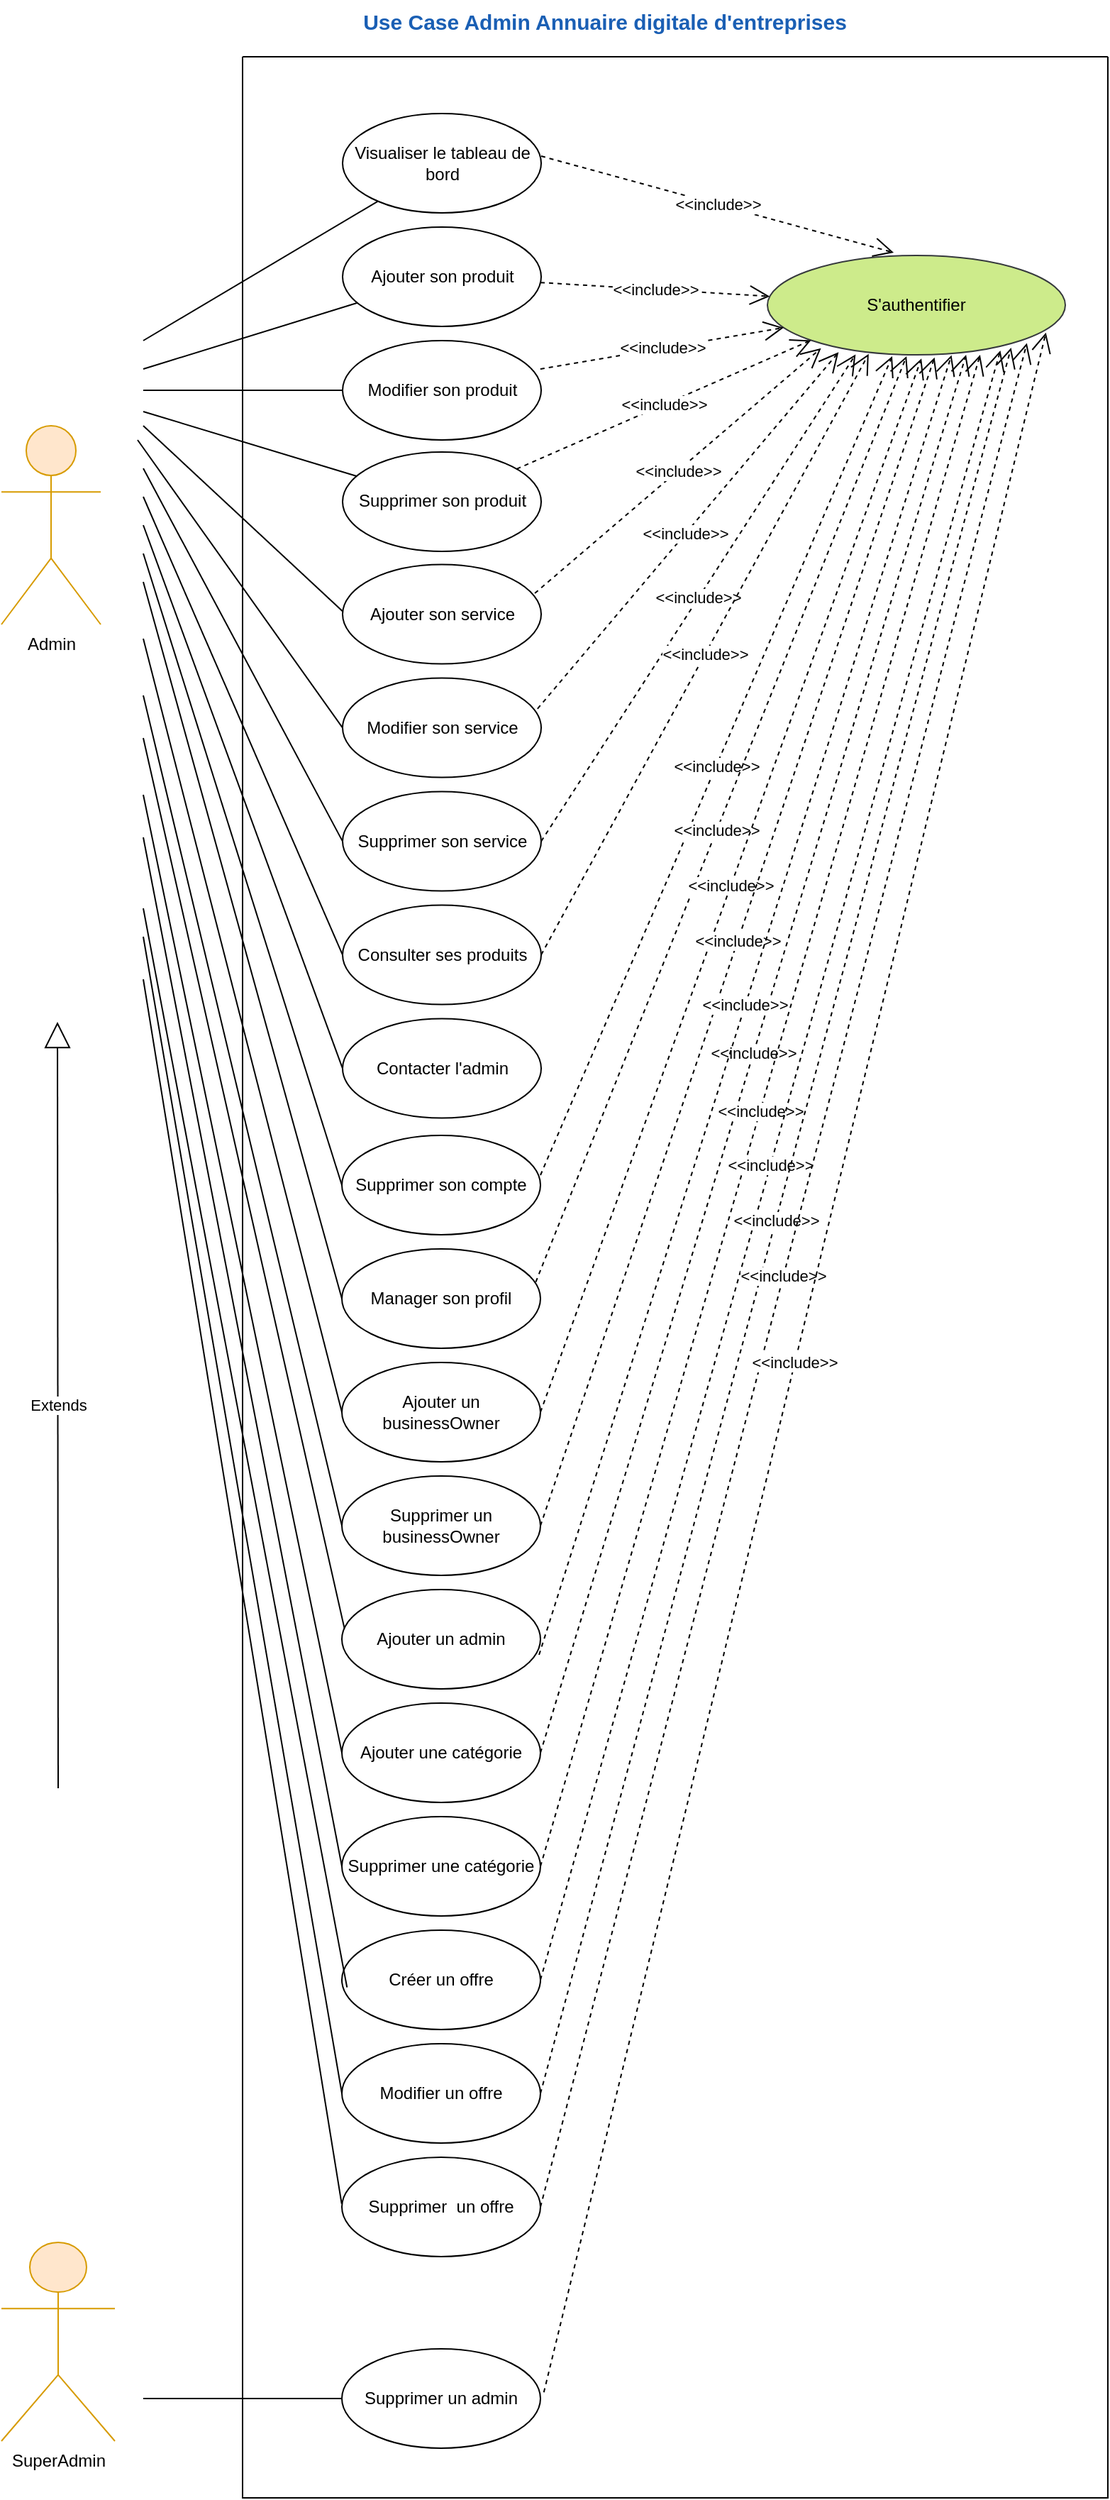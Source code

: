 <mxfile version="24.7.7">
  <diagram name="Page-1" id="bhGO4YqVL-GR8HQGPJSJ">
    <mxGraphModel dx="1413" dy="1891" grid="1" gridSize="10" guides="1" tooltips="1" connect="1" arrows="1" fold="1" page="1" pageScale="1" pageWidth="850" pageHeight="1100" math="0" shadow="0">
      <root>
        <mxCell id="0" />
        <mxCell id="1" parent="0" />
        <mxCell id="naTFx3P3gocJp3Rw6-RB-1" value="Admin" style="shape=umlActor;verticalLabelPosition=bottom;verticalAlign=top;html=1;outlineConnect=0;fillColor=#ffe6cc;strokeColor=#d79b00;" parent="1" vertex="1">
          <mxGeometry x="20" y="260" width="70" height="140" as="geometry" />
        </mxCell>
        <mxCell id="naTFx3P3gocJp3Rw6-RB-2" value="" style="swimlane;startSize=0;" parent="1" vertex="1">
          <mxGeometry x="190" width="610" height="1720" as="geometry" />
        </mxCell>
        <mxCell id="naTFx3P3gocJp3Rw6-RB-3" value="S&#39;authentifier" style="ellipse;whiteSpace=wrap;html=1;fillColor=#cdeb8b;strokeColor=#36393d;" parent="naTFx3P3gocJp3Rw6-RB-2" vertex="1">
          <mxGeometry x="370" y="140" width="210" height="70" as="geometry" />
        </mxCell>
        <mxCell id="naTFx3P3gocJp3Rw6-RB-4" value="&amp;lt;&amp;lt;include&amp;gt;&amp;gt;" style="endArrow=open;endSize=12;dashed=1;html=1;rounded=0;exitX=1;exitY=0.5;exitDx=0;exitDy=0;entryX=0.296;entryY=0.997;entryDx=0;entryDy=0;entryPerimeter=0;" parent="naTFx3P3gocJp3Rw6-RB-2" source="naTFx3P3gocJp3Rw6-RB-13" target="naTFx3P3gocJp3Rw6-RB-3" edge="1">
          <mxGeometry width="160" relative="1" as="geometry">
            <mxPoint x="235" y="71.89" as="sourcePoint" />
            <mxPoint x="454.578" y="178.113" as="targetPoint" />
          </mxGeometry>
        </mxCell>
        <mxCell id="naTFx3P3gocJp3Rw6-RB-5" value="&amp;lt;&amp;lt;include&amp;gt;&amp;gt;" style="endArrow=open;endSize=12;dashed=1;html=1;rounded=0;exitX=0.954;exitY=0.374;exitDx=0;exitDy=0;exitPerimeter=0;entryX=0.239;entryY=0.974;entryDx=0;entryDy=0;entryPerimeter=0;" parent="naTFx3P3gocJp3Rw6-RB-2" source="naTFx3P3gocJp3Rw6-RB-12" target="naTFx3P3gocJp3Rw6-RB-3" edge="1">
          <mxGeometry width="160" relative="1" as="geometry">
            <mxPoint x="170" y="133.5" as="sourcePoint" />
            <mxPoint x="390" y="240" as="targetPoint" />
          </mxGeometry>
        </mxCell>
        <mxCell id="naTFx3P3gocJp3Rw6-RB-6" value="&amp;lt;&amp;lt;include&amp;gt;&amp;gt;" style="endArrow=open;endSize=12;dashed=1;html=1;rounded=0;exitX=0.968;exitY=0.289;exitDx=0;exitDy=0;exitPerimeter=0;entryX=0.18;entryY=0.934;entryDx=0;entryDy=0;entryPerimeter=0;" parent="naTFx3P3gocJp3Rw6-RB-2" source="naTFx3P3gocJp3Rw6-RB-11" target="naTFx3P3gocJp3Rw6-RB-3" edge="1">
          <mxGeometry width="160" relative="1" as="geometry">
            <mxPoint x="190" y="350" as="sourcePoint" />
            <mxPoint x="390" y="466.5" as="targetPoint" />
          </mxGeometry>
        </mxCell>
        <mxCell id="naTFx3P3gocJp3Rw6-RB-7" value="Ajouter son produit" style="ellipse;whiteSpace=wrap;html=1;" parent="naTFx3P3gocJp3Rw6-RB-2" vertex="1">
          <mxGeometry x="70.5" y="120" width="140" height="70" as="geometry" />
        </mxCell>
        <mxCell id="naTFx3P3gocJp3Rw6-RB-8" value="Modifier son produit" style="ellipse;whiteSpace=wrap;html=1;" parent="naTFx3P3gocJp3Rw6-RB-2" vertex="1">
          <mxGeometry x="70.5" y="200" width="140" height="70" as="geometry" />
        </mxCell>
        <mxCell id="naTFx3P3gocJp3Rw6-RB-9" value="Visualiser le tableau de bord" style="ellipse;whiteSpace=wrap;html=1;" parent="naTFx3P3gocJp3Rw6-RB-2" vertex="1">
          <mxGeometry x="70.5" y="40" width="140" height="70" as="geometry" />
        </mxCell>
        <mxCell id="naTFx3P3gocJp3Rw6-RB-10" value="&lt;div&gt;Supprimer son produit&lt;/div&gt;" style="ellipse;whiteSpace=wrap;html=1;" parent="naTFx3P3gocJp3Rw6-RB-2" vertex="1">
          <mxGeometry x="70.5" y="278.45" width="140" height="70" as="geometry" />
        </mxCell>
        <mxCell id="naTFx3P3gocJp3Rw6-RB-11" value="Ajouter&amp;nbsp;son service" style="ellipse;whiteSpace=wrap;html=1;" parent="naTFx3P3gocJp3Rw6-RB-2" vertex="1">
          <mxGeometry x="70.5" y="357.8" width="140" height="70" as="geometry" />
        </mxCell>
        <mxCell id="naTFx3P3gocJp3Rw6-RB-12" value="Modifier son service" style="ellipse;whiteSpace=wrap;html=1;" parent="naTFx3P3gocJp3Rw6-RB-2" vertex="1">
          <mxGeometry x="70.5" y="437.8" width="140" height="70" as="geometry" />
        </mxCell>
        <mxCell id="naTFx3P3gocJp3Rw6-RB-13" value="Supprimer son service" style="ellipse;whiteSpace=wrap;html=1;" parent="naTFx3P3gocJp3Rw6-RB-2" vertex="1">
          <mxGeometry x="70.5" y="517.8" width="140" height="70" as="geometry" />
        </mxCell>
        <mxCell id="naTFx3P3gocJp3Rw6-RB-14" value="Consulter ses produits" style="ellipse;whiteSpace=wrap;html=1;" parent="naTFx3P3gocJp3Rw6-RB-2" vertex="1">
          <mxGeometry x="70.5" y="597.8" width="140" height="70" as="geometry" />
        </mxCell>
        <mxCell id="naTFx3P3gocJp3Rw6-RB-15" value="Contacter l&#39;admin" style="ellipse;whiteSpace=wrap;html=1;" parent="naTFx3P3gocJp3Rw6-RB-2" vertex="1">
          <mxGeometry x="70.5" y="677.8" width="140" height="70" as="geometry" />
        </mxCell>
        <mxCell id="naTFx3P3gocJp3Rw6-RB-16" value="" style="endArrow=none;html=1;rounded=0;entryX=0;entryY=0.5;entryDx=0;entryDy=0;" parent="naTFx3P3gocJp3Rw6-RB-2" edge="1">
          <mxGeometry relative="1" as="geometry">
            <mxPoint x="-70" y="310" as="sourcePoint" />
            <mxPoint x="70.5" y="632.8" as="targetPoint" />
          </mxGeometry>
        </mxCell>
        <mxCell id="naTFx3P3gocJp3Rw6-RB-17" value="" style="endArrow=none;html=1;rounded=0;entryX=0;entryY=0.5;entryDx=0;entryDy=0;" parent="naTFx3P3gocJp3Rw6-RB-2" edge="1">
          <mxGeometry relative="1" as="geometry">
            <mxPoint x="-70" y="330" as="sourcePoint" />
            <mxPoint x="70.5" y="712.8" as="targetPoint" />
          </mxGeometry>
        </mxCell>
        <mxCell id="naTFx3P3gocJp3Rw6-RB-18" value="" style="endArrow=none;html=1;rounded=0;entryX=0;entryY=0.5;entryDx=0;entryDy=0;" parent="naTFx3P3gocJp3Rw6-RB-2" edge="1">
          <mxGeometry relative="1" as="geometry">
            <mxPoint x="-74" y="270" as="sourcePoint" />
            <mxPoint x="70.5" y="472.8" as="targetPoint" />
          </mxGeometry>
        </mxCell>
        <mxCell id="naTFx3P3gocJp3Rw6-RB-19" value="" style="endArrow=none;html=1;rounded=0;entryX=0;entryY=0.5;entryDx=0;entryDy=0;" parent="naTFx3P3gocJp3Rw6-RB-2" edge="1">
          <mxGeometry relative="1" as="geometry">
            <mxPoint x="-70" y="290" as="sourcePoint" />
            <mxPoint x="70.5" y="552.8" as="targetPoint" />
          </mxGeometry>
        </mxCell>
        <mxCell id="naTFx3P3gocJp3Rw6-RB-20" value="" style="endArrow=none;html=1;rounded=0;" parent="naTFx3P3gocJp3Rw6-RB-2" edge="1">
          <mxGeometry relative="1" as="geometry">
            <mxPoint x="-70" y="260" as="sourcePoint" />
            <mxPoint x="70.693" y="390.853" as="targetPoint" />
          </mxGeometry>
        </mxCell>
        <mxCell id="naTFx3P3gocJp3Rw6-RB-21" value="" style="endArrow=none;html=1;rounded=0;" parent="naTFx3P3gocJp3Rw6-RB-2" target="naTFx3P3gocJp3Rw6-RB-10" edge="1">
          <mxGeometry relative="1" as="geometry">
            <mxPoint x="-70" y="250" as="sourcePoint" />
            <mxPoint x="78.819" y="329.999" as="targetPoint" />
          </mxGeometry>
        </mxCell>
        <mxCell id="naTFx3P3gocJp3Rw6-RB-22" value="" style="endArrow=none;html=1;rounded=0;" parent="naTFx3P3gocJp3Rw6-RB-2" target="naTFx3P3gocJp3Rw6-RB-9" edge="1">
          <mxGeometry relative="1" as="geometry">
            <mxPoint x="-70" y="200" as="sourcePoint" />
            <mxPoint x="63.319" y="135.779" as="targetPoint" />
          </mxGeometry>
        </mxCell>
        <mxCell id="naTFx3P3gocJp3Rw6-RB-23" value="Supprimer&amp;nbsp;son compte" style="ellipse;whiteSpace=wrap;html=1;" parent="naTFx3P3gocJp3Rw6-RB-2" vertex="1">
          <mxGeometry x="70" y="760" width="140" height="70" as="geometry" />
        </mxCell>
        <mxCell id="naTFx3P3gocJp3Rw6-RB-24" value="&amp;lt;&amp;lt;include&amp;gt;&amp;gt;" style="endArrow=open;endSize=12;dashed=1;html=1;rounded=0;exitX=1;exitY=0.4;exitDx=0;exitDy=0;exitPerimeter=0;entryX=0.419;entryY=1.014;entryDx=0;entryDy=0;entryPerimeter=0;" parent="naTFx3P3gocJp3Rw6-RB-2" source="naTFx3P3gocJp3Rw6-RB-23" target="naTFx3P3gocJp3Rw6-RB-3" edge="1">
          <mxGeometry width="160" relative="1" as="geometry">
            <mxPoint x="170" y="522" as="sourcePoint" />
            <mxPoint x="384" y="290" as="targetPoint" />
          </mxGeometry>
        </mxCell>
        <mxCell id="naTFx3P3gocJp3Rw6-RB-25" value="&amp;lt;&amp;lt;include&amp;gt;&amp;gt;" style="endArrow=open;endSize=12;dashed=1;html=1;rounded=0;entryX=0;entryY=1;entryDx=0;entryDy=0;" parent="naTFx3P3gocJp3Rw6-RB-2" source="naTFx3P3gocJp3Rw6-RB-10" target="naTFx3P3gocJp3Rw6-RB-3" edge="1">
          <mxGeometry width="160" relative="1" as="geometry">
            <mxPoint x="216" y="388" as="sourcePoint" />
            <mxPoint x="415" y="215" as="targetPoint" />
          </mxGeometry>
        </mxCell>
        <mxCell id="naTFx3P3gocJp3Rw6-RB-26" value="&amp;lt;&amp;lt;include&amp;gt;&amp;gt;" style="endArrow=open;endSize=12;dashed=1;html=1;rounded=0;exitX=0.996;exitY=0.286;exitDx=0;exitDy=0;exitPerimeter=0;" parent="naTFx3P3gocJp3Rw6-RB-2" source="naTFx3P3gocJp3Rw6-RB-8" target="naTFx3P3gocJp3Rw6-RB-3" edge="1">
          <mxGeometry width="160" relative="1" as="geometry">
            <mxPoint x="220" y="220" as="sourcePoint" />
            <mxPoint x="389" y="140" as="targetPoint" />
          </mxGeometry>
        </mxCell>
        <mxCell id="naTFx3P3gocJp3Rw6-RB-27" value="&amp;lt;&amp;lt;include&amp;gt;&amp;gt;" style="endArrow=open;endSize=12;dashed=1;html=1;rounded=0;" parent="naTFx3P3gocJp3Rw6-RB-2" source="naTFx3P3gocJp3Rw6-RB-7" target="naTFx3P3gocJp3Rw6-RB-3" edge="1">
          <mxGeometry width="160" relative="1" as="geometry">
            <mxPoint x="250" y="172" as="sourcePoint" />
            <mxPoint x="415" y="140" as="targetPoint" />
          </mxGeometry>
        </mxCell>
        <mxCell id="naTFx3P3gocJp3Rw6-RB-38" value="Ajouter une catégorie" style="ellipse;whiteSpace=wrap;html=1;" parent="naTFx3P3gocJp3Rw6-RB-2" vertex="1">
          <mxGeometry x="70" y="1160" width="140" height="70" as="geometry" />
        </mxCell>
        <mxCell id="naTFx3P3gocJp3Rw6-RB-46" value="" style="endArrow=none;html=1;rounded=0;entryX=0;entryY=0.5;entryDx=0;entryDy=0;" parent="naTFx3P3gocJp3Rw6-RB-2" target="naTFx3P3gocJp3Rw6-RB-35" edge="1">
          <mxGeometry relative="1" as="geometry">
            <mxPoint x="-70" y="410" as="sourcePoint" />
            <mxPoint x="70" y="965.3" as="targetPoint" />
          </mxGeometry>
        </mxCell>
        <mxCell id="naTFx3P3gocJp3Rw6-RB-45" value="" style="endArrow=none;html=1;rounded=0;entryX=0;entryY=0.5;entryDx=0;entryDy=0;" parent="naTFx3P3gocJp3Rw6-RB-2" target="naTFx3P3gocJp3Rw6-RB-36" edge="1">
          <mxGeometry relative="1" as="geometry">
            <mxPoint x="-70" y="450" as="sourcePoint" />
            <mxPoint x="50" y="1042.5" as="targetPoint" />
          </mxGeometry>
        </mxCell>
        <mxCell id="naTFx3P3gocJp3Rw6-RB-44" value="" style="endArrow=none;html=1;rounded=0;entryX=0.043;entryY=0.657;entryDx=0;entryDy=0;entryPerimeter=0;" parent="naTFx3P3gocJp3Rw6-RB-2" target="naTFx3P3gocJp3Rw6-RB-37" edge="1">
          <mxGeometry relative="1" as="geometry">
            <mxPoint x="-70" y="480" as="sourcePoint" />
            <mxPoint x="70.5" y="1115" as="targetPoint" />
          </mxGeometry>
        </mxCell>
        <mxCell id="naTFx3P3gocJp3Rw6-RB-43" value="" style="endArrow=none;html=1;rounded=0;entryX=0;entryY=0.5;entryDx=0;entryDy=0;" parent="naTFx3P3gocJp3Rw6-RB-2" target="naTFx3P3gocJp3Rw6-RB-38" edge="1">
          <mxGeometry relative="1" as="geometry">
            <mxPoint x="-70" y="520" as="sourcePoint" />
            <mxPoint x="70.5" y="1205" as="targetPoint" />
          </mxGeometry>
        </mxCell>
        <mxCell id="naTFx3P3gocJp3Rw6-RB-47" value="&amp;lt;&amp;lt;include&amp;gt;&amp;gt;" style="endArrow=open;endSize=12;dashed=1;html=1;rounded=0;entryX=0.467;entryY=1.014;entryDx=0;entryDy=0;entryPerimeter=0;" parent="naTFx3P3gocJp3Rw6-RB-2" target="naTFx3P3gocJp3Rw6-RB-3" edge="1">
          <mxGeometry width="160" relative="1" as="geometry">
            <mxPoint x="200" y="880" as="sourcePoint" />
            <mxPoint x="460" y="290" as="targetPoint" />
          </mxGeometry>
        </mxCell>
        <mxCell id="naTFx3P3gocJp3Rw6-RB-32" value="&amp;lt;&amp;lt;include&amp;gt;&amp;gt;" style="endArrow=open;endSize=12;dashed=1;html=1;rounded=0;exitX=1;exitY=0.5;exitDx=0;exitDy=0;entryX=0.34;entryY=0.991;entryDx=0;entryDy=0;entryPerimeter=0;" parent="naTFx3P3gocJp3Rw6-RB-2" source="naTFx3P3gocJp3Rw6-RB-14" target="naTFx3P3gocJp3Rw6-RB-3" edge="1">
          <mxGeometry width="160" relative="1" as="geometry">
            <mxPoint x="221" y="563" as="sourcePoint" />
            <mxPoint x="430" y="218" as="targetPoint" />
          </mxGeometry>
        </mxCell>
        <mxCell id="naTFx3P3gocJp3Rw6-RB-52" value="&amp;lt;&amp;lt;include&amp;gt;&amp;gt;" style="endArrow=open;endSize=12;dashed=1;html=1;rounded=0;exitX=1;exitY=0.5;exitDx=0;exitDy=0;entryX=0.667;entryY=1;entryDx=0;entryDy=0;entryPerimeter=0;" parent="naTFx3P3gocJp3Rw6-RB-2" source="naTFx3P3gocJp3Rw6-RB-38" target="naTFx3P3gocJp3Rw6-RB-3" edge="1">
          <mxGeometry width="160" relative="1" as="geometry">
            <mxPoint x="219" y="1136" as="sourcePoint" />
            <mxPoint x="499" y="210" as="targetPoint" />
          </mxGeometry>
        </mxCell>
        <mxCell id="naTFx3P3gocJp3Rw6-RB-67" value="" style="endArrow=none;html=1;edgeStyle=orthogonalEdgeStyle;rounded=0;" parent="naTFx3P3gocJp3Rw6-RB-2" edge="1">
          <mxGeometry relative="1" as="geometry">
            <mxPoint x="-70" y="1650" as="sourcePoint" />
            <mxPoint x="70" y="1650" as="targetPoint" />
          </mxGeometry>
        </mxCell>
        <mxCell id="MQpW_G7_j-WZOAsa5cIW-1" value="&amp;lt;&amp;lt;include&amp;gt;&amp;gt;" style="endArrow=open;endSize=12;dashed=1;html=1;rounded=0;entryX=0.424;entryY=-0.029;entryDx=0;entryDy=0;entryPerimeter=0;" edge="1" parent="naTFx3P3gocJp3Rw6-RB-2" target="naTFx3P3gocJp3Rw6-RB-3">
          <mxGeometry width="160" relative="1" as="geometry">
            <mxPoint x="210.5" y="70" as="sourcePoint" />
            <mxPoint x="372.5" y="80" as="targetPoint" />
          </mxGeometry>
        </mxCell>
        <mxCell id="naTFx3P3gocJp3Rw6-RB-28" value="&lt;b&gt;&lt;font style=&quot;font-size: 15px;&quot; color=&quot;#1a5fb4&quot;&gt;Use Case Admin Annuaire digitale d&#39;entreprises&lt;/font&gt;&lt;/b&gt;" style="text;html=1;align=center;verticalAlign=middle;resizable=0;points=[];autosize=1;strokeColor=none;fillColor=none;" parent="1" vertex="1">
          <mxGeometry x="260" y="-40" width="370" height="30" as="geometry" />
        </mxCell>
        <mxCell id="naTFx3P3gocJp3Rw6-RB-29" value="" style="endArrow=none;html=1;rounded=0;entryX=0;entryY=0.5;entryDx=0;entryDy=0;" parent="1" target="naTFx3P3gocJp3Rw6-RB-23" edge="1">
          <mxGeometry relative="1" as="geometry">
            <mxPoint x="120" y="350" as="sourcePoint" />
            <mxPoint x="260.5" y="801.55" as="targetPoint" />
          </mxGeometry>
        </mxCell>
        <mxCell id="naTFx3P3gocJp3Rw6-RB-30" value="" style="endArrow=none;html=1;rounded=0;" parent="1" target="naTFx3P3gocJp3Rw6-RB-7" edge="1">
          <mxGeometry relative="1" as="geometry">
            <mxPoint x="120" y="220" as="sourcePoint" />
            <mxPoint x="288" y="108" as="targetPoint" />
          </mxGeometry>
        </mxCell>
        <mxCell id="naTFx3P3gocJp3Rw6-RB-31" value="" style="endArrow=none;html=1;rounded=0;" parent="1" target="naTFx3P3gocJp3Rw6-RB-8" edge="1">
          <mxGeometry relative="1" as="geometry">
            <mxPoint x="120" y="235" as="sourcePoint" />
            <mxPoint x="278" y="181" as="targetPoint" />
          </mxGeometry>
        </mxCell>
        <mxCell id="naTFx3P3gocJp3Rw6-RB-33" value="Manager son profil" style="ellipse;whiteSpace=wrap;html=1;" parent="1" vertex="1">
          <mxGeometry x="260" y="840" width="140" height="70" as="geometry" />
        </mxCell>
        <mxCell id="naTFx3P3gocJp3Rw6-RB-34" value="" style="endArrow=none;html=1;rounded=0;entryX=0;entryY=0.5;entryDx=0;entryDy=0;" parent="1" target="naTFx3P3gocJp3Rw6-RB-33" edge="1">
          <mxGeometry relative="1" as="geometry">
            <mxPoint x="120" y="370" as="sourcePoint" />
            <mxPoint x="270" y="805" as="targetPoint" />
          </mxGeometry>
        </mxCell>
        <mxCell id="naTFx3P3gocJp3Rw6-RB-35" value="Ajouter un businessOwner" style="ellipse;whiteSpace=wrap;html=1;" parent="1" vertex="1">
          <mxGeometry x="260" y="920" width="140" height="70" as="geometry" />
        </mxCell>
        <mxCell id="naTFx3P3gocJp3Rw6-RB-36" value="Supprimer un businessOwner" style="ellipse;whiteSpace=wrap;html=1;" parent="1" vertex="1">
          <mxGeometry x="260" y="1000" width="140" height="70" as="geometry" />
        </mxCell>
        <mxCell id="naTFx3P3gocJp3Rw6-RB-37" value="Ajouter un admin" style="ellipse;whiteSpace=wrap;html=1;" parent="1" vertex="1">
          <mxGeometry x="260" y="1080" width="140" height="70" as="geometry" />
        </mxCell>
        <mxCell id="naTFx3P3gocJp3Rw6-RB-39" value="Supprimer une catégorie" style="ellipse;whiteSpace=wrap;html=1;" parent="1" vertex="1">
          <mxGeometry x="260" y="1240" width="140" height="70" as="geometry" />
        </mxCell>
        <mxCell id="naTFx3P3gocJp3Rw6-RB-40" value="Créer un offre" style="ellipse;whiteSpace=wrap;html=1;" parent="1" vertex="1">
          <mxGeometry x="260" y="1320" width="140" height="70" as="geometry" />
        </mxCell>
        <mxCell id="naTFx3P3gocJp3Rw6-RB-41" value="Modifier un offre" style="ellipse;whiteSpace=wrap;html=1;" parent="1" vertex="1">
          <mxGeometry x="260" y="1400" width="140" height="70" as="geometry" />
        </mxCell>
        <mxCell id="naTFx3P3gocJp3Rw6-RB-42" value="Supprimer&amp;nbsp; un offre" style="ellipse;whiteSpace=wrap;html=1;" parent="1" vertex="1">
          <mxGeometry x="260" y="1480" width="140" height="70" as="geometry" />
        </mxCell>
        <mxCell id="naTFx3P3gocJp3Rw6-RB-49" value="&amp;lt;&amp;lt;include&amp;gt;&amp;gt;" style="endArrow=open;endSize=12;dashed=1;html=1;rounded=0;entryX=0.517;entryY=1.037;entryDx=0;entryDy=0;entryPerimeter=0;exitX=1;exitY=0.5;exitDx=0;exitDy=0;" parent="1" source="naTFx3P3gocJp3Rw6-RB-35" target="naTFx3P3gocJp3Rw6-RB-3" edge="1">
          <mxGeometry width="160" relative="1" as="geometry">
            <mxPoint x="430" y="818" as="sourcePoint" />
            <mxPoint x="680" y="237" as="targetPoint" />
          </mxGeometry>
        </mxCell>
        <mxCell id="naTFx3P3gocJp3Rw6-RB-48" value="&amp;lt;&amp;lt;include&amp;gt;&amp;gt;" style="endArrow=open;endSize=12;dashed=1;html=1;rounded=0;exitX=1;exitY=0.5;exitDx=0;exitDy=0;entryX=0.561;entryY=1.026;entryDx=0;entryDy=0;entryPerimeter=0;" parent="1" source="naTFx3P3gocJp3Rw6-RB-36" target="naTFx3P3gocJp3Rw6-RB-3" edge="1">
          <mxGeometry width="160" relative="1" as="geometry">
            <mxPoint x="390" y="1051" as="sourcePoint" />
            <mxPoint x="640" y="470" as="targetPoint" />
          </mxGeometry>
        </mxCell>
        <mxCell id="naTFx3P3gocJp3Rw6-RB-50" value="&amp;lt;&amp;lt;include&amp;gt;&amp;gt;" style="endArrow=open;endSize=12;dashed=1;html=1;rounded=0;exitX=0.993;exitY=0.657;exitDx=0;exitDy=0;exitPerimeter=0;entryX=0.618;entryY=1.003;entryDx=0;entryDy=0;entryPerimeter=0;" parent="1" source="naTFx3P3gocJp3Rw6-RB-37" target="naTFx3P3gocJp3Rw6-RB-3" edge="1">
          <mxGeometry width="160" relative="1" as="geometry">
            <mxPoint x="460" y="1001" as="sourcePoint" />
            <mxPoint x="710" y="420" as="targetPoint" />
          </mxGeometry>
        </mxCell>
        <mxCell id="naTFx3P3gocJp3Rw6-RB-53" value="&amp;lt;&amp;lt;include&amp;gt;&amp;gt;" style="endArrow=open;endSize=12;dashed=1;html=1;rounded=0;exitX=1;exitY=0.5;exitDx=0;exitDy=0;entryX=0.714;entryY=1;entryDx=0;entryDy=0;entryPerimeter=0;" parent="1" source="naTFx3P3gocJp3Rw6-RB-39" target="naTFx3P3gocJp3Rw6-RB-3" edge="1">
          <mxGeometry width="160" relative="1" as="geometry">
            <mxPoint x="419" y="1146" as="sourcePoint" />
            <mxPoint x="699" y="220" as="targetPoint" />
          </mxGeometry>
        </mxCell>
        <mxCell id="naTFx3P3gocJp3Rw6-RB-54" value="&amp;lt;&amp;lt;include&amp;gt;&amp;gt;" style="endArrow=open;endSize=12;dashed=1;html=1;rounded=0;exitX=1;exitY=0.5;exitDx=0;exitDy=0;entryX=0.782;entryY=0.957;entryDx=0;entryDy=0;entryPerimeter=0;" parent="1" source="naTFx3P3gocJp3Rw6-RB-40" target="naTFx3P3gocJp3Rw6-RB-3" edge="1">
          <mxGeometry width="160" relative="1" as="geometry">
            <mxPoint x="410" y="1285" as="sourcePoint" />
            <mxPoint x="709" y="230" as="targetPoint" />
          </mxGeometry>
        </mxCell>
        <mxCell id="naTFx3P3gocJp3Rw6-RB-55" value="&amp;lt;&amp;lt;include&amp;gt;&amp;gt;" style="endArrow=open;endSize=12;dashed=1;html=1;rounded=0;entryX=0.818;entryY=0.929;entryDx=0;entryDy=0;exitX=1;exitY=0.5;exitDx=0;exitDy=0;entryPerimeter=0;" parent="1" source="naTFx3P3gocJp3Rw6-RB-41" target="naTFx3P3gocJp3Rw6-RB-3" edge="1">
          <mxGeometry width="160" relative="1" as="geometry">
            <mxPoint x="410" y="1365" as="sourcePoint" />
            <mxPoint x="719" y="240" as="targetPoint" />
          </mxGeometry>
        </mxCell>
        <mxCell id="naTFx3P3gocJp3Rw6-RB-56" value="&amp;lt;&amp;lt;include&amp;gt;&amp;gt;" style="endArrow=open;endSize=12;dashed=1;html=1;rounded=0;exitX=1;exitY=0.5;exitDx=0;exitDy=0;entryX=0.871;entryY=0.883;entryDx=0;entryDy=0;exitPerimeter=0;entryPerimeter=0;" parent="1" source="naTFx3P3gocJp3Rw6-RB-42" target="naTFx3P3gocJp3Rw6-RB-3" edge="1">
          <mxGeometry width="160" relative="1" as="geometry">
            <mxPoint x="420" y="1375" as="sourcePoint" />
            <mxPoint x="729" y="250" as="targetPoint" />
          </mxGeometry>
        </mxCell>
        <mxCell id="naTFx3P3gocJp3Rw6-RB-57" value="SuperAdmin" style="shape=umlActor;verticalLabelPosition=bottom;verticalAlign=top;html=1;outlineConnect=0;fillColor=#ffe6cc;strokeColor=#d79b00;" parent="1" vertex="1">
          <mxGeometry x="20" y="1540" width="80" height="140" as="geometry" />
        </mxCell>
        <mxCell id="naTFx3P3gocJp3Rw6-RB-61" value="Supprimer un admin" style="ellipse;whiteSpace=wrap;html=1;" parent="1" vertex="1">
          <mxGeometry x="260" y="1615" width="140" height="70" as="geometry" />
        </mxCell>
        <mxCell id="naTFx3P3gocJp3Rw6-RB-63" value="" style="endArrow=none;html=1;rounded=0;entryX=0;entryY=0.5;entryDx=0;entryDy=0;" parent="1" target="naTFx3P3gocJp3Rw6-RB-39" edge="1">
          <mxGeometry relative="1" as="geometry">
            <mxPoint x="120" y="550" as="sourcePoint" />
            <mxPoint x="270" y="1205" as="targetPoint" />
          </mxGeometry>
        </mxCell>
        <mxCell id="naTFx3P3gocJp3Rw6-RB-64" value="" style="endArrow=none;html=1;rounded=0;entryX=0.026;entryY=0.576;entryDx=0;entryDy=0;entryPerimeter=0;" parent="1" target="naTFx3P3gocJp3Rw6-RB-40" edge="1">
          <mxGeometry relative="1" as="geometry">
            <mxPoint x="120" y="600" as="sourcePoint" />
            <mxPoint x="270" y="1285" as="targetPoint" />
          </mxGeometry>
        </mxCell>
        <mxCell id="naTFx3P3gocJp3Rw6-RB-65" value="" style="endArrow=none;html=1;rounded=0;entryX=0;entryY=0.5;entryDx=0;entryDy=0;" parent="1" target="naTFx3P3gocJp3Rw6-RB-41" edge="1">
          <mxGeometry relative="1" as="geometry">
            <mxPoint x="120" y="620" as="sourcePoint" />
            <mxPoint x="274" y="1370" as="targetPoint" />
          </mxGeometry>
        </mxCell>
        <mxCell id="naTFx3P3gocJp3Rw6-RB-66" value="" style="endArrow=none;html=1;rounded=0;entryX=-0.001;entryY=0.468;entryDx=0;entryDy=0;entryPerimeter=0;" parent="1" target="naTFx3P3gocJp3Rw6-RB-42" edge="1">
          <mxGeometry relative="1" as="geometry">
            <mxPoint x="120" y="650" as="sourcePoint" />
            <mxPoint x="270" y="1445" as="targetPoint" />
          </mxGeometry>
        </mxCell>
        <mxCell id="naTFx3P3gocJp3Rw6-RB-70" value="&amp;lt;&amp;lt;include&amp;gt;&amp;gt;" style="endArrow=open;endSize=12;dashed=1;html=1;rounded=0;exitX=1.017;exitY=0.438;exitDx=0;exitDy=0;entryX=0.935;entryY=0.776;entryDx=0;entryDy=0;exitPerimeter=0;entryPerimeter=0;" parent="1" source="naTFx3P3gocJp3Rw6-RB-61" target="naTFx3P3gocJp3Rw6-RB-3" edge="1">
          <mxGeometry width="160" relative="1" as="geometry">
            <mxPoint x="410" y="1525" as="sourcePoint" />
            <mxPoint x="753" y="212" as="targetPoint" />
          </mxGeometry>
        </mxCell>
        <mxCell id="MQpW_G7_j-WZOAsa5cIW-2" value="Extends" style="endArrow=block;endSize=16;endFill=0;html=1;rounded=0;strokeWidth=1;" edge="1" parent="1">
          <mxGeometry width="160" relative="1" as="geometry">
            <mxPoint x="60" y="1220" as="sourcePoint" />
            <mxPoint x="59.5" y="680" as="targetPoint" />
          </mxGeometry>
        </mxCell>
      </root>
    </mxGraphModel>
  </diagram>
</mxfile>
